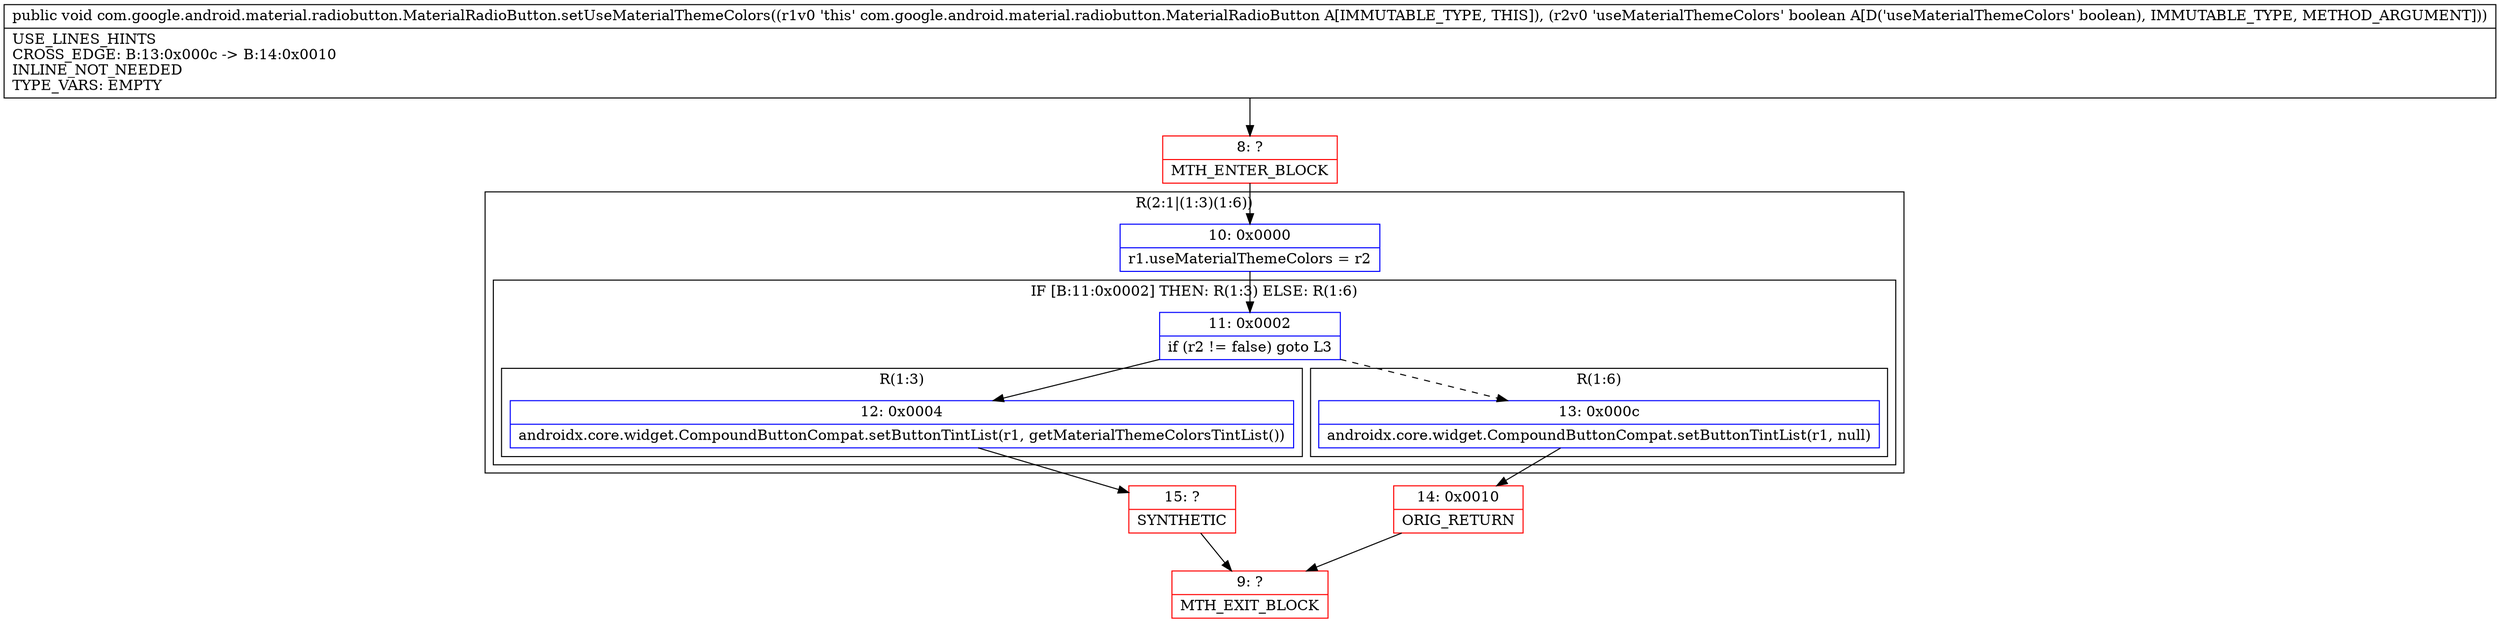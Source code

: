 digraph "CFG forcom.google.android.material.radiobutton.MaterialRadioButton.setUseMaterialThemeColors(Z)V" {
subgraph cluster_Region_1200069568 {
label = "R(2:1|(1:3)(1:6))";
node [shape=record,color=blue];
Node_10 [shape=record,label="{10\:\ 0x0000|r1.useMaterialThemeColors = r2\l}"];
subgraph cluster_IfRegion_456770040 {
label = "IF [B:11:0x0002] THEN: R(1:3) ELSE: R(1:6)";
node [shape=record,color=blue];
Node_11 [shape=record,label="{11\:\ 0x0002|if (r2 != false) goto L3\l}"];
subgraph cluster_Region_453922834 {
label = "R(1:3)";
node [shape=record,color=blue];
Node_12 [shape=record,label="{12\:\ 0x0004|androidx.core.widget.CompoundButtonCompat.setButtonTintList(r1, getMaterialThemeColorsTintList())\l}"];
}
subgraph cluster_Region_755380340 {
label = "R(1:6)";
node [shape=record,color=blue];
Node_13 [shape=record,label="{13\:\ 0x000c|androidx.core.widget.CompoundButtonCompat.setButtonTintList(r1, null)\l}"];
}
}
}
Node_8 [shape=record,color=red,label="{8\:\ ?|MTH_ENTER_BLOCK\l}"];
Node_15 [shape=record,color=red,label="{15\:\ ?|SYNTHETIC\l}"];
Node_9 [shape=record,color=red,label="{9\:\ ?|MTH_EXIT_BLOCK\l}"];
Node_14 [shape=record,color=red,label="{14\:\ 0x0010|ORIG_RETURN\l}"];
MethodNode[shape=record,label="{public void com.google.android.material.radiobutton.MaterialRadioButton.setUseMaterialThemeColors((r1v0 'this' com.google.android.material.radiobutton.MaterialRadioButton A[IMMUTABLE_TYPE, THIS]), (r2v0 'useMaterialThemeColors' boolean A[D('useMaterialThemeColors' boolean), IMMUTABLE_TYPE, METHOD_ARGUMENT]))  | USE_LINES_HINTS\lCROSS_EDGE: B:13:0x000c \-\> B:14:0x0010\lINLINE_NOT_NEEDED\lTYPE_VARS: EMPTY\l}"];
MethodNode -> Node_8;Node_10 -> Node_11;
Node_11 -> Node_12;
Node_11 -> Node_13[style=dashed];
Node_12 -> Node_15;
Node_13 -> Node_14;
Node_8 -> Node_10;
Node_15 -> Node_9;
Node_14 -> Node_9;
}

